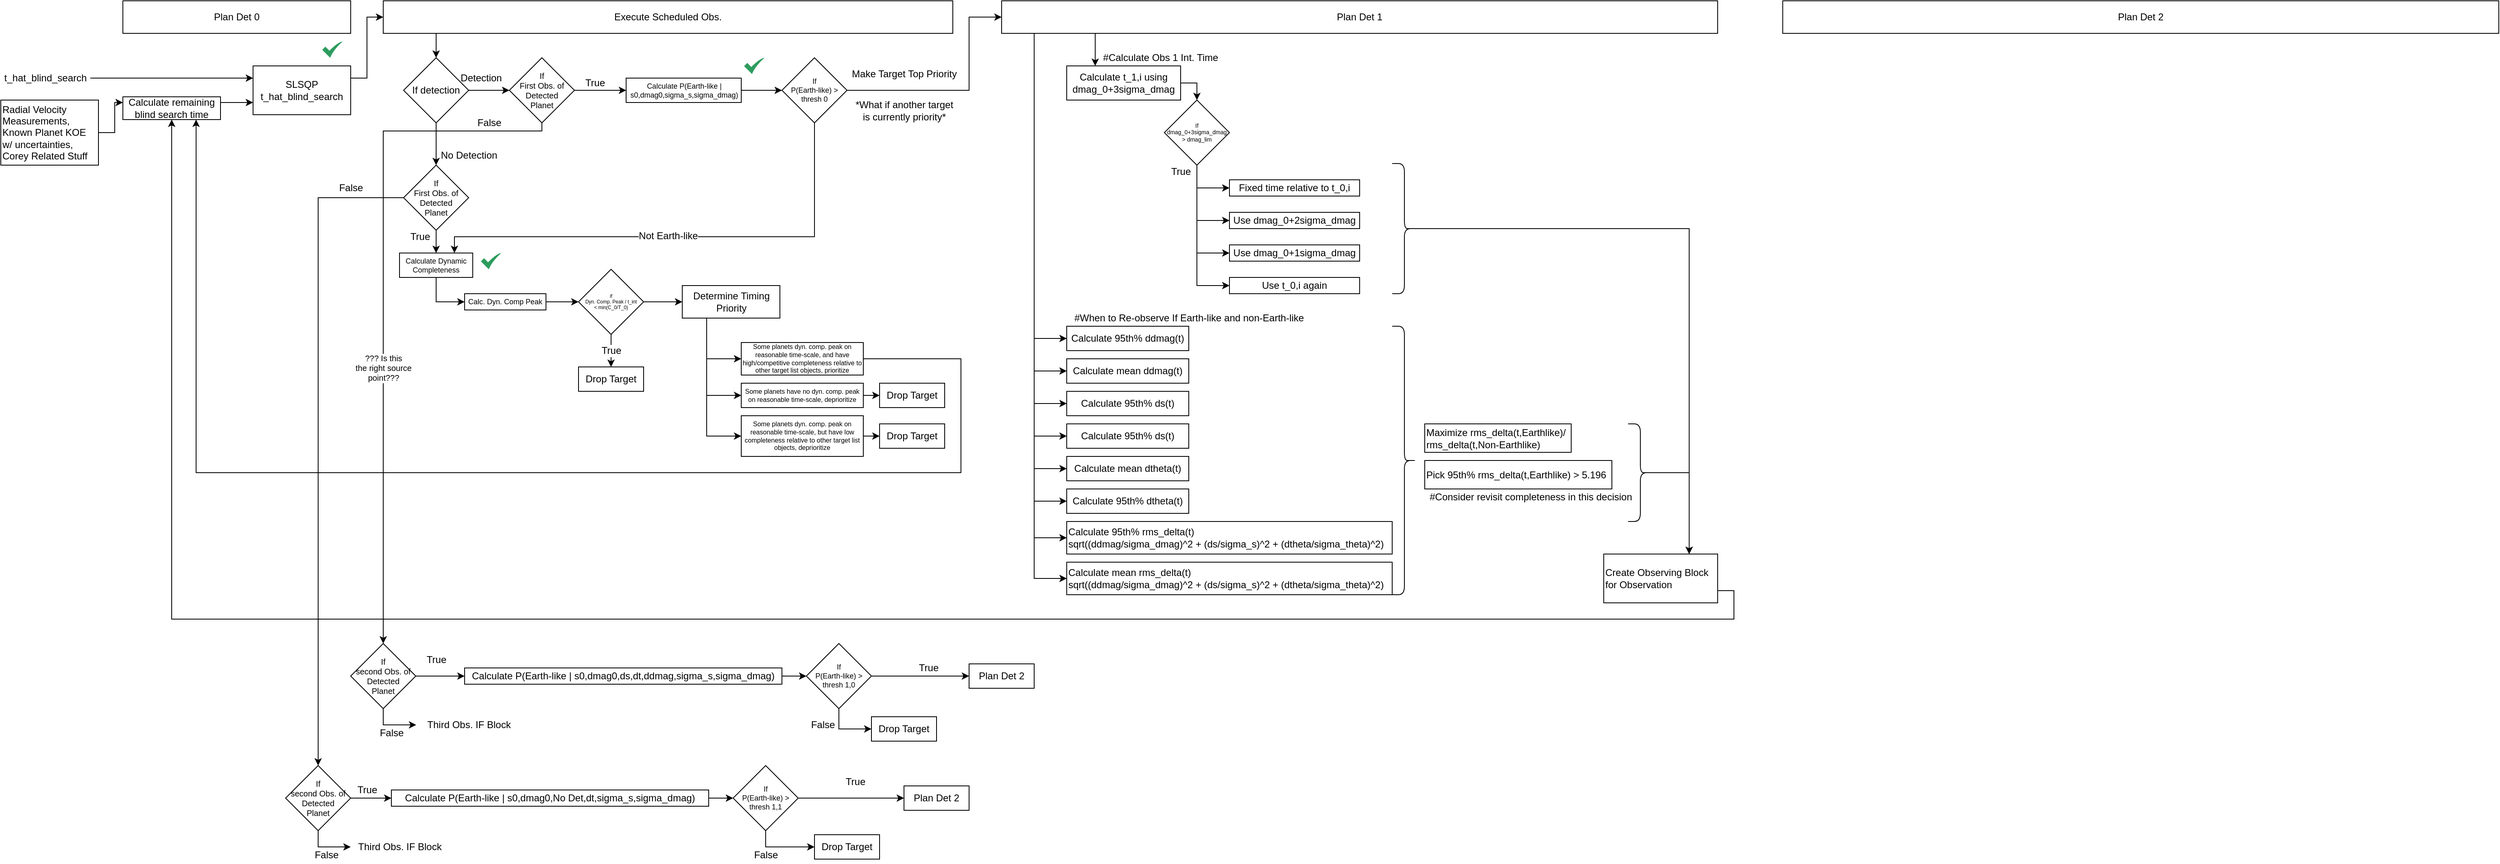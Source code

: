 <mxfile version="13.10.3"><diagram id="6XCBqevpHeUTjM7AMLww" name="Page-1"><mxGraphModel dx="2715" dy="895" grid="1" gridSize="10" guides="1" tooltips="1" connect="1" arrows="1" fold="1" page="1" pageScale="1" pageWidth="850" pageHeight="1100" math="0" shadow="0"><root><mxCell id="0"/><mxCell id="1" parent="0"/><mxCell id="zC163M8_g-xkTyfta2mf-1" value="Plan Det 0" style="rounded=0;whiteSpace=wrap;html=1;" vertex="1" parent="1"><mxGeometry x="160" y="160" width="280" height="40" as="geometry"/></mxCell><mxCell id="zC163M8_g-xkTyfta2mf-54" style="edgeStyle=orthogonalEdgeStyle;rounded=0;orthogonalLoop=1;jettySize=auto;html=1;exitX=1;exitY=0.25;exitDx=0;exitDy=0;entryX=0;entryY=0.5;entryDx=0;entryDy=0;fontSize=12;" edge="1" parent="1" source="zC163M8_g-xkTyfta2mf-2" target="zC163M8_g-xkTyfta2mf-3"><mxGeometry relative="1" as="geometry"/></mxCell><mxCell id="zC163M8_g-xkTyfta2mf-2" value="SLSQP t_hat_blind_search" style="rounded=0;whiteSpace=wrap;html=1;" vertex="1" parent="1"><mxGeometry x="320" y="240" width="120" height="60" as="geometry"/></mxCell><mxCell id="zC163M8_g-xkTyfta2mf-29" style="edgeStyle=orthogonalEdgeStyle;rounded=0;orthogonalLoop=1;jettySize=auto;html=1;exitX=0.25;exitY=1;exitDx=0;exitDy=0;entryX=0.5;entryY=0;entryDx=0;entryDy=0;fontSize=12;" edge="1" parent="1" source="zC163M8_g-xkTyfta2mf-3" target="zC163M8_g-xkTyfta2mf-5"><mxGeometry relative="1" as="geometry"><Array as="points"><mxPoint x="545" y="200"/></Array></mxGeometry></mxCell><mxCell id="zC163M8_g-xkTyfta2mf-3" value="Execute Scheduled Obs." style="rounded=0;whiteSpace=wrap;html=1;" vertex="1" parent="1"><mxGeometry x="480" y="160" width="700" height="40" as="geometry"/></mxCell><mxCell id="zC163M8_g-xkTyfta2mf-114" style="edgeStyle=orthogonalEdgeStyle;rounded=0;orthogonalLoop=1;jettySize=auto;html=1;exitX=0.5;exitY=1;exitDx=0;exitDy=0;entryX=0.5;entryY=0;entryDx=0;entryDy=0;fontSize=10;" edge="1" parent="1" source="zC163M8_g-xkTyfta2mf-133" target="zC163M8_g-xkTyfta2mf-113"><mxGeometry relative="1" as="geometry"><Array as="points"><mxPoint x="675" y="320"/><mxPoint x="480" y="320"/></Array></mxGeometry></mxCell><mxCell id="zC163M8_g-xkTyfta2mf-115" value="&lt;div&gt;??? Is this&lt;/div&gt;&lt;div&gt;the right source&lt;/div&gt;&lt;div&gt;point???&lt;/div&gt;" style="edgeLabel;html=1;align=center;verticalAlign=middle;resizable=0;points=[];fontSize=10;" vertex="1" connectable="0" parent="zC163M8_g-xkTyfta2mf-114"><mxGeometry x="-0.267" y="1" relative="1" as="geometry"><mxPoint x="-1" y="190" as="offset"/></mxGeometry></mxCell><mxCell id="zC163M8_g-xkTyfta2mf-135" style="edgeStyle=orthogonalEdgeStyle;rounded=0;orthogonalLoop=1;jettySize=auto;html=1;exitX=1;exitY=0.5;exitDx=0;exitDy=0;entryX=0;entryY=0.5;entryDx=0;entryDy=0;fontSize=12;" edge="1" parent="1" source="zC163M8_g-xkTyfta2mf-5" target="zC163M8_g-xkTyfta2mf-133"><mxGeometry relative="1" as="geometry"/></mxCell><mxCell id="zC163M8_g-xkTyfta2mf-147" style="edgeStyle=orthogonalEdgeStyle;rounded=0;orthogonalLoop=1;jettySize=auto;html=1;exitX=0.5;exitY=1;exitDx=0;exitDy=0;entryX=0.5;entryY=0;entryDx=0;entryDy=0;fontSize=12;" edge="1" parent="1" source="zC163M8_g-xkTyfta2mf-5" target="zC163M8_g-xkTyfta2mf-145"><mxGeometry relative="1" as="geometry"/></mxCell><mxCell id="zC163M8_g-xkTyfta2mf-5" value="If detection" style="rhombus;whiteSpace=wrap;html=1;" vertex="1" parent="1"><mxGeometry x="505" y="230" width="80" height="80" as="geometry"/></mxCell><mxCell id="zC163M8_g-xkTyfta2mf-22" style="edgeStyle=orthogonalEdgeStyle;rounded=0;orthogonalLoop=1;jettySize=auto;html=1;exitX=0.5;exitY=1;exitDx=0;exitDy=0;entryX=0.75;entryY=0;entryDx=0;entryDy=0;fontSize=12;" edge="1" parent="1" source="zC163M8_g-xkTyfta2mf-6" target="zC163M8_g-xkTyfta2mf-14"><mxGeometry relative="1" as="geometry"><Array as="points"><mxPoint x="1010" y="450"/><mxPoint x="568" y="450"/></Array></mxGeometry></mxCell><mxCell id="zC163M8_g-xkTyfta2mf-23" value="Not Earth-like" style="edgeLabel;html=1;align=center;verticalAlign=middle;resizable=0;points=[];fontSize=12;" vertex="1" connectable="0" parent="zC163M8_g-xkTyfta2mf-22"><mxGeometry x="0.063" y="-1" relative="1" as="geometry"><mxPoint as="offset"/></mxGeometry></mxCell><mxCell id="zC163M8_g-xkTyfta2mf-46" style="edgeStyle=orthogonalEdgeStyle;rounded=0;orthogonalLoop=1;jettySize=auto;html=1;exitX=1;exitY=0.5;exitDx=0;exitDy=0;fontSize=8;entryX=0;entryY=0.5;entryDx=0;entryDy=0;" edge="1" parent="1" source="zC163M8_g-xkTyfta2mf-6" target="zC163M8_g-xkTyfta2mf-13"><mxGeometry relative="1" as="geometry"><mxPoint x="1150" y="270.143" as="targetPoint"/><Array as="points"><mxPoint x="1200" y="270"/><mxPoint x="1200" y="180"/></Array></mxGeometry></mxCell><mxCell id="zC163M8_g-xkTyfta2mf-6" value="&lt;div style=&quot;font-size: 9px;&quot;&gt;If&lt;/div&gt;&lt;div style=&quot;font-size: 9px;&quot;&gt;P(Earth-like) &amp;gt; thresh 0&lt;/div&gt;" style="rhombus;whiteSpace=wrap;html=1;fontSize=9;" vertex="1" parent="1"><mxGeometry x="970" y="230" width="80" height="80" as="geometry"/></mxCell><mxCell id="zC163M8_g-xkTyfta2mf-9" style="edgeStyle=orthogonalEdgeStyle;rounded=0;orthogonalLoop=1;jettySize=auto;html=1;exitX=1;exitY=0.5;exitDx=0;exitDy=0;fontSize=9;" edge="1" parent="1" source="zC163M8_g-xkTyfta2mf-7" target="zC163M8_g-xkTyfta2mf-6"><mxGeometry relative="1" as="geometry"/></mxCell><mxCell id="zC163M8_g-xkTyfta2mf-7" value="&lt;div&gt;Calculate P(Earth-like |&lt;/div&gt;&lt;div&gt;s0,dmag0,sigma_s,sigma_dmag)&lt;/div&gt;" style="rounded=0;whiteSpace=wrap;html=1;fontSize=9;" vertex="1" parent="1"><mxGeometry x="778.5" y="255" width="141.5" height="30" as="geometry"/></mxCell><mxCell id="zC163M8_g-xkTyfta2mf-78" style="edgeStyle=orthogonalEdgeStyle;rounded=0;orthogonalLoop=1;jettySize=auto;html=1;exitX=0.25;exitY=1;exitDx=0;exitDy=0;entryX=0.25;entryY=0;entryDx=0;entryDy=0;fontSize=12;" edge="1" parent="1" source="zC163M8_g-xkTyfta2mf-13" target="zC163M8_g-xkTyfta2mf-58"><mxGeometry relative="1" as="geometry"><Array as="points"><mxPoint x="1355" y="200"/></Array></mxGeometry></mxCell><mxCell id="zC163M8_g-xkTyfta2mf-92" style="edgeStyle=orthogonalEdgeStyle;rounded=0;orthogonalLoop=1;jettySize=auto;html=1;exitX=0.25;exitY=1;exitDx=0;exitDy=0;entryX=0;entryY=0.5;entryDx=0;entryDy=0;fontSize=12;" edge="1" parent="1" source="zC163M8_g-xkTyfta2mf-13" target="zC163M8_g-xkTyfta2mf-72"><mxGeometry relative="1" as="geometry"><Array as="points"><mxPoint x="1280" y="200"/><mxPoint x="1280" y="575"/></Array></mxGeometry></mxCell><mxCell id="zC163M8_g-xkTyfta2mf-93" style="edgeStyle=orthogonalEdgeStyle;rounded=0;orthogonalLoop=1;jettySize=auto;html=1;exitX=0.25;exitY=1;exitDx=0;exitDy=0;entryX=0;entryY=0.5;entryDx=0;entryDy=0;fontSize=12;" edge="1" parent="1" source="zC163M8_g-xkTyfta2mf-13" target="zC163M8_g-xkTyfta2mf-88"><mxGeometry relative="1" as="geometry"><Array as="points"><mxPoint x="1280" y="200"/><mxPoint x="1280" y="615"/></Array></mxGeometry></mxCell><mxCell id="zC163M8_g-xkTyfta2mf-94" style="edgeStyle=orthogonalEdgeStyle;rounded=0;orthogonalLoop=1;jettySize=auto;html=1;exitX=0.25;exitY=1;exitDx=0;exitDy=0;entryX=0;entryY=0.5;entryDx=0;entryDy=0;fontSize=12;" edge="1" parent="1" source="zC163M8_g-xkTyfta2mf-13" target="zC163M8_g-xkTyfta2mf-81"><mxGeometry relative="1" as="geometry"><Array as="points"><mxPoint x="1280" y="200"/><mxPoint x="1280" y="655"/></Array></mxGeometry></mxCell><mxCell id="zC163M8_g-xkTyfta2mf-95" style="edgeStyle=orthogonalEdgeStyle;rounded=0;orthogonalLoop=1;jettySize=auto;html=1;exitX=0.25;exitY=1;exitDx=0;exitDy=0;entryX=0;entryY=0.5;entryDx=0;entryDy=0;fontSize=12;" edge="1" parent="1" source="zC163M8_g-xkTyfta2mf-13" target="zC163M8_g-xkTyfta2mf-89"><mxGeometry relative="1" as="geometry"><Array as="points"><mxPoint x="1280" y="200"/><mxPoint x="1280" y="695"/></Array></mxGeometry></mxCell><mxCell id="zC163M8_g-xkTyfta2mf-96" style="edgeStyle=orthogonalEdgeStyle;rounded=0;orthogonalLoop=1;jettySize=auto;html=1;exitX=0.25;exitY=1;exitDx=0;exitDy=0;entryX=0;entryY=0.5;entryDx=0;entryDy=0;fontSize=12;" edge="1" parent="1" source="zC163M8_g-xkTyfta2mf-13" target="zC163M8_g-xkTyfta2mf-82"><mxGeometry relative="1" as="geometry"><Array as="points"><mxPoint x="1280" y="200"/><mxPoint x="1280" y="735"/></Array></mxGeometry></mxCell><mxCell id="zC163M8_g-xkTyfta2mf-97" style="edgeStyle=orthogonalEdgeStyle;rounded=0;orthogonalLoop=1;jettySize=auto;html=1;exitX=0.25;exitY=1;exitDx=0;exitDy=0;entryX=0;entryY=0.5;entryDx=0;entryDy=0;fontSize=12;" edge="1" parent="1" source="zC163M8_g-xkTyfta2mf-13" target="zC163M8_g-xkTyfta2mf-90"><mxGeometry relative="1" as="geometry"><Array as="points"><mxPoint x="1280" y="200"/><mxPoint x="1280" y="775"/></Array></mxGeometry></mxCell><mxCell id="zC163M8_g-xkTyfta2mf-98" style="edgeStyle=orthogonalEdgeStyle;rounded=0;orthogonalLoop=1;jettySize=auto;html=1;exitX=0.25;exitY=1;exitDx=0;exitDy=0;entryX=0;entryY=0.5;entryDx=0;entryDy=0;fontSize=12;" edge="1" parent="1" source="zC163M8_g-xkTyfta2mf-13" target="zC163M8_g-xkTyfta2mf-83"><mxGeometry relative="1" as="geometry"><Array as="points"><mxPoint x="1280" y="200"/><mxPoint x="1280" y="820"/></Array></mxGeometry></mxCell><mxCell id="zC163M8_g-xkTyfta2mf-99" style="edgeStyle=orthogonalEdgeStyle;rounded=0;orthogonalLoop=1;jettySize=auto;html=1;exitX=0.25;exitY=1;exitDx=0;exitDy=0;entryX=0;entryY=0.5;entryDx=0;entryDy=0;fontSize=12;" edge="1" parent="1" source="zC163M8_g-xkTyfta2mf-13" target="zC163M8_g-xkTyfta2mf-91"><mxGeometry relative="1" as="geometry"><Array as="points"><mxPoint x="1280" y="200"/><mxPoint x="1280" y="870"/></Array></mxGeometry></mxCell><mxCell id="zC163M8_g-xkTyfta2mf-13" value="Plan Det 1" style="rounded=0;whiteSpace=wrap;html=1;" vertex="1" parent="1"><mxGeometry x="1240" y="160" width="880" height="40" as="geometry"/></mxCell><mxCell id="zC163M8_g-xkTyfta2mf-18" style="edgeStyle=orthogonalEdgeStyle;rounded=0;orthogonalLoop=1;jettySize=auto;html=1;exitX=0.5;exitY=1;exitDx=0;exitDy=0;entryX=0;entryY=0.5;entryDx=0;entryDy=0;fontSize=9;" edge="1" parent="1" source="zC163M8_g-xkTyfta2mf-14" target="zC163M8_g-xkTyfta2mf-16"><mxGeometry relative="1" as="geometry"/></mxCell><mxCell id="zC163M8_g-xkTyfta2mf-14" value="Calculate Dynamic Completeness" style="rounded=0;whiteSpace=wrap;html=1;fontSize=9;" vertex="1" parent="1"><mxGeometry x="500" y="470" width="90" height="30" as="geometry"/></mxCell><mxCell id="zC163M8_g-xkTyfta2mf-21" value="True" style="edgeStyle=orthogonalEdgeStyle;rounded=0;orthogonalLoop=1;jettySize=auto;html=1;exitX=0.5;exitY=1;exitDx=0;exitDy=0;entryX=0.5;entryY=0;entryDx=0;entryDy=0;fontSize=12;" edge="1" parent="1" source="zC163M8_g-xkTyfta2mf-15" target="zC163M8_g-xkTyfta2mf-20"><mxGeometry relative="1" as="geometry"><Array as="points"><mxPoint x="760" y="590"/><mxPoint x="760" y="590"/></Array></mxGeometry></mxCell><mxCell id="zC163M8_g-xkTyfta2mf-40" style="edgeStyle=orthogonalEdgeStyle;rounded=0;orthogonalLoop=1;jettySize=auto;html=1;exitX=1;exitY=0.5;exitDx=0;exitDy=0;entryX=0;entryY=0.5;entryDx=0;entryDy=0;fontSize=8;" edge="1" parent="1" source="zC163M8_g-xkTyfta2mf-15" target="zC163M8_g-xkTyfta2mf-31"><mxGeometry relative="1" as="geometry"/></mxCell><mxCell id="zC163M8_g-xkTyfta2mf-15" value="&lt;div style=&quot;font-size: 6px;&quot;&gt;if&lt;/div&gt;&lt;div style=&quot;font-size: 6px;&quot;&gt;Dyn. Comp. Peak / t_int&lt;/div&gt;&lt;div style=&quot;font-size: 6px;&quot;&gt;&amp;lt; min(C_0/T_0)&lt;/div&gt;" style="rhombus;whiteSpace=wrap;html=1;fontSize=6;" vertex="1" parent="1"><mxGeometry x="720" y="490" width="80" height="80" as="geometry"/></mxCell><mxCell id="zC163M8_g-xkTyfta2mf-19" style="edgeStyle=orthogonalEdgeStyle;rounded=0;orthogonalLoop=1;jettySize=auto;html=1;exitX=1;exitY=0.5;exitDx=0;exitDy=0;entryX=0;entryY=0.5;entryDx=0;entryDy=0;fontSize=6;" edge="1" parent="1" source="zC163M8_g-xkTyfta2mf-16" target="zC163M8_g-xkTyfta2mf-15"><mxGeometry relative="1" as="geometry"/></mxCell><mxCell id="zC163M8_g-xkTyfta2mf-16" value="Calc. Dyn. Comp Peak" style="rounded=0;whiteSpace=wrap;html=1;fontSize=9;" vertex="1" parent="1"><mxGeometry x="580" y="520" width="100" height="20" as="geometry"/></mxCell><mxCell id="zC163M8_g-xkTyfta2mf-20" value="Drop Target" style="rounded=0;whiteSpace=wrap;html=1;fontSize=12;" vertex="1" parent="1"><mxGeometry x="720" y="610" width="80" height="30" as="geometry"/></mxCell><mxCell id="zC163M8_g-xkTyfta2mf-24" value="" style="html=1;aspect=fixed;strokeColor=none;shadow=0;align=center;verticalAlign=top;fillColor=#2D9C5E;shape=mxgraph.gcp2.check;fontSize=12;" vertex="1" parent="1"><mxGeometry x="923.5" y="230" width="25" height="20" as="geometry"/></mxCell><mxCell id="zC163M8_g-xkTyfta2mf-25" value="" style="html=1;aspect=fixed;strokeColor=none;shadow=0;align=center;verticalAlign=top;fillColor=#2D9C5E;shape=mxgraph.gcp2.check;fontSize=12;" vertex="1" parent="1"><mxGeometry x="600" y="470" width="25" height="20" as="geometry"/></mxCell><mxCell id="zC163M8_g-xkTyfta2mf-37" style="edgeStyle=orthogonalEdgeStyle;rounded=0;orthogonalLoop=1;jettySize=auto;html=1;exitX=0.25;exitY=1;exitDx=0;exitDy=0;entryX=0;entryY=0.5;entryDx=0;entryDy=0;fontSize=8;" edge="1" parent="1" source="zC163M8_g-xkTyfta2mf-31" target="zC163M8_g-xkTyfta2mf-32"><mxGeometry relative="1" as="geometry"/></mxCell><mxCell id="zC163M8_g-xkTyfta2mf-38" style="edgeStyle=orthogonalEdgeStyle;rounded=0;orthogonalLoop=1;jettySize=auto;html=1;exitX=0.25;exitY=1;exitDx=0;exitDy=0;entryX=0;entryY=0.5;entryDx=0;entryDy=0;fontSize=8;" edge="1" parent="1" source="zC163M8_g-xkTyfta2mf-31" target="zC163M8_g-xkTyfta2mf-33"><mxGeometry relative="1" as="geometry"/></mxCell><mxCell id="zC163M8_g-xkTyfta2mf-39" style="edgeStyle=orthogonalEdgeStyle;rounded=0;orthogonalLoop=1;jettySize=auto;html=1;exitX=0.25;exitY=1;exitDx=0;exitDy=0;entryX=0;entryY=0.5;entryDx=0;entryDy=0;fontSize=8;" edge="1" parent="1" source="zC163M8_g-xkTyfta2mf-31" target="zC163M8_g-xkTyfta2mf-34"><mxGeometry relative="1" as="geometry"/></mxCell><mxCell id="zC163M8_g-xkTyfta2mf-31" value="Determine Timing Priority" style="rounded=0;whiteSpace=wrap;html=1;fontSize=12;" vertex="1" parent="1"><mxGeometry x="847.5" y="510" width="120" height="40" as="geometry"/></mxCell><mxCell id="zC163M8_g-xkTyfta2mf-45" style="edgeStyle=orthogonalEdgeStyle;rounded=0;orthogonalLoop=1;jettySize=auto;html=1;exitX=1;exitY=0.5;exitDx=0;exitDy=0;entryX=0;entryY=0.5;entryDx=0;entryDy=0;fontSize=8;" edge="1" parent="1" source="zC163M8_g-xkTyfta2mf-32" target="zC163M8_g-xkTyfta2mf-42"><mxGeometry relative="1" as="geometry"/></mxCell><mxCell id="zC163M8_g-xkTyfta2mf-32" value="Some planets have no dyn. comp. peak on reasonable time-scale, deprioritize" style="rounded=0;whiteSpace=wrap;html=1;fontSize=8;" vertex="1" parent="1"><mxGeometry x="920" y="630" width="150" height="30" as="geometry"/></mxCell><mxCell id="zC163M8_g-xkTyfta2mf-44" style="edgeStyle=orthogonalEdgeStyle;rounded=0;orthogonalLoop=1;jettySize=auto;html=1;exitX=1;exitY=0.5;exitDx=0;exitDy=0;entryX=0;entryY=0.5;entryDx=0;entryDy=0;fontSize=8;" edge="1" parent="1" source="zC163M8_g-xkTyfta2mf-33" target="zC163M8_g-xkTyfta2mf-43"><mxGeometry relative="1" as="geometry"/></mxCell><mxCell id="zC163M8_g-xkTyfta2mf-33" value="Some planets dyn. comp. peak on reasonable time-scale, but have low completeness relative to other target list objects, deprioritize" style="rounded=0;whiteSpace=wrap;html=1;fontSize=8;" vertex="1" parent="1"><mxGeometry x="920" y="670" width="150" height="50" as="geometry"/></mxCell><mxCell id="zC163M8_g-xkTyfta2mf-53" style="edgeStyle=orthogonalEdgeStyle;rounded=0;orthogonalLoop=1;jettySize=auto;html=1;exitX=1;exitY=0.5;exitDx=0;exitDy=0;fontSize=12;entryX=0.75;entryY=1;entryDx=0;entryDy=0;" edge="1" parent="1" source="zC163M8_g-xkTyfta2mf-34" target="zC163M8_g-xkTyfta2mf-51"><mxGeometry relative="1" as="geometry"><mxPoint x="1200" y="510.034" as="targetPoint"/><Array as="points"><mxPoint x="1190" y="600"/><mxPoint x="1190" y="740"/><mxPoint x="250" y="740"/></Array></mxGeometry></mxCell><mxCell id="zC163M8_g-xkTyfta2mf-34" value="Some planets dyn. comp. peak on reasonable time-scale, and have high/competitive completeness relative to other target list objects, prioritize" style="rounded=0;whiteSpace=wrap;html=1;fontSize=8;" vertex="1" parent="1"><mxGeometry x="920" y="580" width="150" height="40" as="geometry"/></mxCell><mxCell id="zC163M8_g-xkTyfta2mf-42" value="Drop Target" style="rounded=0;whiteSpace=wrap;html=1;fontSize=12;" vertex="1" parent="1"><mxGeometry x="1090" y="630" width="80" height="30" as="geometry"/></mxCell><mxCell id="zC163M8_g-xkTyfta2mf-43" value="Drop Target" style="rounded=0;whiteSpace=wrap;html=1;fontSize=12;" vertex="1" parent="1"><mxGeometry x="1090" y="680" width="80" height="30" as="geometry"/></mxCell><mxCell id="zC163M8_g-xkTyfta2mf-49" style="edgeStyle=orthogonalEdgeStyle;rounded=0;orthogonalLoop=1;jettySize=auto;html=1;exitX=1;exitY=0.5;exitDx=0;exitDy=0;entryX=0;entryY=0.25;entryDx=0;entryDy=0;fontSize=8;" edge="1" parent="1" source="zC163M8_g-xkTyfta2mf-48" target="zC163M8_g-xkTyfta2mf-2"><mxGeometry relative="1" as="geometry"/></mxCell><mxCell id="zC163M8_g-xkTyfta2mf-48" value="t_hat_blind_search" style="text;html=1;strokeColor=none;fillColor=none;align=center;verticalAlign=middle;whiteSpace=wrap;rounded=0;fontSize=12;" vertex="1" parent="1"><mxGeometry x="10" y="245" width="110" height="20" as="geometry"/></mxCell><mxCell id="zC163M8_g-xkTyfta2mf-52" style="edgeStyle=orthogonalEdgeStyle;rounded=0;orthogonalLoop=1;jettySize=auto;html=1;exitX=1;exitY=0.25;exitDx=0;exitDy=0;entryX=0;entryY=0.75;entryDx=0;entryDy=0;fontSize=12;" edge="1" parent="1" source="zC163M8_g-xkTyfta2mf-51" target="zC163M8_g-xkTyfta2mf-2"><mxGeometry relative="1" as="geometry"/></mxCell><mxCell id="zC163M8_g-xkTyfta2mf-51" value="Calculate remaining blind search time" style="rounded=0;whiteSpace=wrap;html=1;fontSize=12;" vertex="1" parent="1"><mxGeometry x="160" y="278" width="120" height="28" as="geometry"/></mxCell><mxCell id="zC163M8_g-xkTyfta2mf-56" value="" style="shape=image;html=1;verticalAlign=top;verticalLabelPosition=bottom;labelBackgroundColor=#ffffff;imageAspect=0;aspect=fixed;image=https://cdn4.iconfinder.com/data/icons/icocentre-free-icons/114/f-cross_256-128.png;fontSize=12;" vertex="1" parent="1"><mxGeometry x="948.5" y="490" width="19" height="19" as="geometry"/></mxCell><mxCell id="zC163M8_g-xkTyfta2mf-61" style="edgeStyle=orthogonalEdgeStyle;rounded=0;orthogonalLoop=1;jettySize=auto;html=1;exitX=1;exitY=0.5;exitDx=0;exitDy=0;entryX=0.5;entryY=0;entryDx=0;entryDy=0;fontSize=7;" edge="1" parent="1" source="zC163M8_g-xkTyfta2mf-58" target="zC163M8_g-xkTyfta2mf-60"><mxGeometry relative="1" as="geometry"/></mxCell><mxCell id="zC163M8_g-xkTyfta2mf-58" value="Calculate t_1,i using dmag_0+3sigma_dmag" style="rounded=0;whiteSpace=wrap;html=1;fontSize=12;" vertex="1" parent="1"><mxGeometry x="1320" y="240" width="140" height="42" as="geometry"/></mxCell><mxCell id="zC163M8_g-xkTyfta2mf-59" value="#Calculate Obs 1 Int. Time" style="text;html=1;align=center;verticalAlign=middle;resizable=0;points=[];autosize=1;fontSize=12;" vertex="1" parent="1"><mxGeometry x="1355" y="220" width="160" height="20" as="geometry"/></mxCell><mxCell id="zC163M8_g-xkTyfta2mf-66" style="edgeStyle=orthogonalEdgeStyle;rounded=0;orthogonalLoop=1;jettySize=auto;html=1;exitX=0.5;exitY=1;exitDx=0;exitDy=0;entryX=0;entryY=0.5;entryDx=0;entryDy=0;fontSize=12;" edge="1" parent="1" source="zC163M8_g-xkTyfta2mf-60" target="zC163M8_g-xkTyfta2mf-62"><mxGeometry relative="1" as="geometry"/></mxCell><mxCell id="zC163M8_g-xkTyfta2mf-67" style="edgeStyle=orthogonalEdgeStyle;rounded=0;orthogonalLoop=1;jettySize=auto;html=1;exitX=0.5;exitY=1;exitDx=0;exitDy=0;entryX=0;entryY=0.5;entryDx=0;entryDy=0;fontSize=12;" edge="1" parent="1" source="zC163M8_g-xkTyfta2mf-60" target="zC163M8_g-xkTyfta2mf-63"><mxGeometry relative="1" as="geometry"/></mxCell><mxCell id="zC163M8_g-xkTyfta2mf-68" style="edgeStyle=orthogonalEdgeStyle;rounded=0;orthogonalLoop=1;jettySize=auto;html=1;exitX=0.5;exitY=1;exitDx=0;exitDy=0;entryX=0;entryY=0.5;entryDx=0;entryDy=0;fontSize=12;" edge="1" parent="1" source="zC163M8_g-xkTyfta2mf-60" target="zC163M8_g-xkTyfta2mf-64"><mxGeometry relative="1" as="geometry"/></mxCell><mxCell id="zC163M8_g-xkTyfta2mf-69" style="edgeStyle=orthogonalEdgeStyle;rounded=0;orthogonalLoop=1;jettySize=auto;html=1;exitX=0.5;exitY=1;exitDx=0;exitDy=0;entryX=0;entryY=0.5;entryDx=0;entryDy=0;fontSize=12;" edge="1" parent="1" source="zC163M8_g-xkTyfta2mf-60" target="zC163M8_g-xkTyfta2mf-65"><mxGeometry relative="1" as="geometry"/></mxCell><mxCell id="zC163M8_g-xkTyfta2mf-60" value="&lt;div&gt;If &lt;br&gt;&lt;/div&gt;&lt;div&gt;dmag_0+3sigma_dmag &lt;br&gt;&lt;/div&gt;&lt;div&gt;&amp;gt; dmag_lim&lt;/div&gt;" style="rhombus;whiteSpace=wrap;html=1;fontSize=7;" vertex="1" parent="1"><mxGeometry x="1440" y="282" width="80" height="80" as="geometry"/></mxCell><mxCell id="zC163M8_g-xkTyfta2mf-62" value="Fixed time relative to t_0,i" style="rounded=0;whiteSpace=wrap;html=1;fontSize=12;" vertex="1" parent="1"><mxGeometry x="1520" y="380" width="160" height="20" as="geometry"/></mxCell><mxCell id="zC163M8_g-xkTyfta2mf-63" value="Use dmag_0+2sigma_dmag" style="rounded=0;whiteSpace=wrap;html=1;fontSize=12;" vertex="1" parent="1"><mxGeometry x="1520" y="420" width="160" height="20" as="geometry"/></mxCell><mxCell id="zC163M8_g-xkTyfta2mf-64" value="Use dmag_0+1sigma_dmag" style="rounded=0;whiteSpace=wrap;html=1;fontSize=12;" vertex="1" parent="1"><mxGeometry x="1520" y="460" width="160" height="20" as="geometry"/></mxCell><mxCell id="zC163M8_g-xkTyfta2mf-65" value="Use t_0,i again" style="rounded=0;whiteSpace=wrap;html=1;fontSize=12;" vertex="1" parent="1"><mxGeometry x="1520" y="500" width="160" height="20" as="geometry"/></mxCell><mxCell id="zC163M8_g-xkTyfta2mf-70" value="" style="shape=image;html=1;verticalAlign=top;verticalLabelPosition=bottom;labelBackgroundColor=#ffffff;imageAspect=0;aspect=fixed;image=https://cdn4.iconfinder.com/data/icons/icocentre-free-icons/114/f-cross_256-128.png;fontSize=12;" vertex="1" parent="1"><mxGeometry x="1520" y="350" width="19" height="19" as="geometry"/></mxCell><mxCell id="zC163M8_g-xkTyfta2mf-71" value="True" style="text;html=1;align=center;verticalAlign=middle;resizable=0;points=[];autosize=1;fontSize=12;" vertex="1" parent="1"><mxGeometry x="1440" y="360" width="40" height="20" as="geometry"/></mxCell><mxCell id="zC163M8_g-xkTyfta2mf-72" value="&lt;div&gt;Calculate 95th% ddmag(t)&lt;br&gt;&lt;/div&gt;" style="rounded=0;whiteSpace=wrap;html=1;fontSize=12;" vertex="1" parent="1"><mxGeometry x="1320" y="560" width="150" height="30" as="geometry"/></mxCell><mxCell id="zC163M8_g-xkTyfta2mf-74" value="Make Target Top Priority" style="text;html=1;align=center;verticalAlign=middle;resizable=0;points=[];autosize=1;fontSize=12;" vertex="1" parent="1"><mxGeometry x="1050" y="240" width="140" height="20" as="geometry"/></mxCell><mxCell id="zC163M8_g-xkTyfta2mf-75" value="&lt;div&gt;*What if another target&lt;/div&gt;&lt;div&gt;is currently priority*&lt;/div&gt;" style="text;html=1;align=center;verticalAlign=middle;resizable=0;points=[];autosize=1;fontSize=12;" vertex="1" parent="1"><mxGeometry x="1050" y="280" width="140" height="30" as="geometry"/></mxCell><mxCell id="zC163M8_g-xkTyfta2mf-76" value="" style="shape=image;html=1;verticalAlign=top;verticalLabelPosition=bottom;labelBackgroundColor=#ffffff;imageAspect=0;aspect=fixed;image=https://cdn4.iconfinder.com/data/icons/icocentre-free-icons/114/f-cross_256-128.png;fontSize=12;" vertex="1" parent="1"><mxGeometry x="1061" y="220" width="19" height="19" as="geometry"/></mxCell><mxCell id="zC163M8_g-xkTyfta2mf-79" value="#When to Re-observe If Earth-like and non-Earth-like" style="text;html=1;align=center;verticalAlign=middle;resizable=0;points=[];autosize=1;fontSize=12;" vertex="1" parent="1"><mxGeometry x="1320" y="540" width="300" height="20" as="geometry"/></mxCell><mxCell id="zC163M8_g-xkTyfta2mf-81" value="&lt;div&gt;Calculate 95th% ds(t)&lt;br&gt;&lt;/div&gt;" style="rounded=0;whiteSpace=wrap;html=1;fontSize=12;" vertex="1" parent="1"><mxGeometry x="1320" y="640" width="150" height="30" as="geometry"/></mxCell><mxCell id="zC163M8_g-xkTyfta2mf-82" value="&lt;div&gt;Calculate mean dtheta(t)&lt;br&gt;&lt;/div&gt;" style="rounded=0;whiteSpace=wrap;html=1;fontSize=12;" vertex="1" parent="1"><mxGeometry x="1320" y="720" width="150" height="30" as="geometry"/></mxCell><mxCell id="zC163M8_g-xkTyfta2mf-83" value="&lt;div&gt;Calculate 95th% rms_delta(t)&lt;br&gt;&lt;/div&gt;&lt;div&gt;sqrt((ddmag/sigma_dmag)^2 + (ds/sigma_s)^2 + (dtheta/sigma_theta)^2)&lt;br&gt;&lt;/div&gt;" style="rounded=0;whiteSpace=wrap;html=1;fontSize=12;align=left;" vertex="1" parent="1"><mxGeometry x="1320" y="800" width="400" height="40" as="geometry"/></mxCell><mxCell id="zC163M8_g-xkTyfta2mf-88" value="&lt;div&gt;Calculate mean ddmag(t)&lt;br&gt;&lt;/div&gt;" style="rounded=0;whiteSpace=wrap;html=1;fontSize=12;" vertex="1" parent="1"><mxGeometry x="1320" y="600" width="150" height="30" as="geometry"/></mxCell><mxCell id="zC163M8_g-xkTyfta2mf-89" value="&lt;div&gt;Calculate 95th% ds(t)&lt;br&gt;&lt;/div&gt;" style="rounded=0;whiteSpace=wrap;html=1;fontSize=12;" vertex="1" parent="1"><mxGeometry x="1320" y="680" width="150" height="30" as="geometry"/></mxCell><mxCell id="zC163M8_g-xkTyfta2mf-90" value="&lt;div&gt;Calculate 95th% dtheta(t)&lt;br&gt;&lt;/div&gt;" style="rounded=0;whiteSpace=wrap;html=1;fontSize=12;" vertex="1" parent="1"><mxGeometry x="1320" y="760" width="150" height="30" as="geometry"/></mxCell><mxCell id="zC163M8_g-xkTyfta2mf-91" value="&lt;div&gt;Calculate mean rms_delta(t)&lt;br&gt;&lt;/div&gt;&lt;div&gt;sqrt((ddmag/sigma_dmag)^2 + (ds/sigma_s)^2 + (dtheta/sigma_theta)^2)&lt;br&gt;&lt;/div&gt;" style="rounded=0;whiteSpace=wrap;html=1;fontSize=12;align=left;" vertex="1" parent="1"><mxGeometry x="1320" y="850" width="400" height="40" as="geometry"/></mxCell><mxCell id="zC163M8_g-xkTyfta2mf-100" value="&lt;div&gt;Maximize rms_delta(t,Earthlike)/&lt;/div&gt;&lt;div&gt;rms_delta(t,Non-Earthlike)&lt;/div&gt;" style="rounded=0;whiteSpace=wrap;html=1;fontSize=12;align=left;" vertex="1" parent="1"><mxGeometry x="1760" y="680" width="180" height="35" as="geometry"/></mxCell><mxCell id="zC163M8_g-xkTyfta2mf-101" value="&lt;div&gt;Pick 95th% rms_delta(t,Earthlike) &amp;gt; 5.196&lt;br&gt;&lt;/div&gt;" style="rounded=0;whiteSpace=wrap;html=1;fontSize=12;align=left;" vertex="1" parent="1"><mxGeometry x="1760" y="725" width="230" height="35" as="geometry"/></mxCell><mxCell id="zC163M8_g-xkTyfta2mf-103" value="" style="shape=curlyBracket;whiteSpace=wrap;html=1;rounded=1;fontSize=12;align=left;size=0.5;rotation=-180;" vertex="1" parent="1"><mxGeometry x="1720" y="560" width="30" height="330" as="geometry"/></mxCell><mxCell id="zC163M8_g-xkTyfta2mf-104" value="#Consider revisit completeness in this decision" style="text;html=1;align=center;verticalAlign=middle;resizable=0;points=[];autosize=1;fontSize=12;" vertex="1" parent="1"><mxGeometry x="1760" y="760" width="260" height="20" as="geometry"/></mxCell><mxCell id="zC163M8_g-xkTyfta2mf-110" style="edgeStyle=orthogonalEdgeStyle;rounded=0;orthogonalLoop=1;jettySize=auto;html=1;exitX=1;exitY=0.75;exitDx=0;exitDy=0;entryX=0.5;entryY=1;entryDx=0;entryDy=0;fontSize=12;" edge="1" parent="1" source="zC163M8_g-xkTyfta2mf-105" target="zC163M8_g-xkTyfta2mf-51"><mxGeometry relative="1" as="geometry"><Array as="points"><mxPoint x="2140" y="885"/><mxPoint x="2140" y="920"/><mxPoint x="220" y="920"/></Array></mxGeometry></mxCell><mxCell id="zC163M8_g-xkTyfta2mf-105" value="Create Observing Block for Observation" style="rounded=0;whiteSpace=wrap;html=1;fontSize=12;align=left;" vertex="1" parent="1"><mxGeometry x="1980" y="840" width="140" height="60" as="geometry"/></mxCell><mxCell id="zC163M8_g-xkTyfta2mf-107" style="edgeStyle=orthogonalEdgeStyle;rounded=0;orthogonalLoop=1;jettySize=auto;html=1;exitX=0.1;exitY=0.5;exitDx=0;exitDy=0;exitPerimeter=0;entryX=0.75;entryY=0;entryDx=0;entryDy=0;fontSize=12;" edge="1" parent="1" source="zC163M8_g-xkTyfta2mf-106" target="zC163M8_g-xkTyfta2mf-105"><mxGeometry relative="1" as="geometry"><Array as="points"><mxPoint x="2085" y="740"/></Array></mxGeometry></mxCell><mxCell id="zC163M8_g-xkTyfta2mf-106" value="" style="shape=curlyBracket;whiteSpace=wrap;html=1;rounded=1;fontSize=12;align=left;size=0.5;rotation=-180;" vertex="1" parent="1"><mxGeometry x="2010" y="680" width="30" height="120" as="geometry"/></mxCell><mxCell id="zC163M8_g-xkTyfta2mf-109" style="edgeStyle=orthogonalEdgeStyle;rounded=0;orthogonalLoop=1;jettySize=auto;html=1;exitX=0.1;exitY=0.5;exitDx=0;exitDy=0;exitPerimeter=0;entryX=0.75;entryY=0;entryDx=0;entryDy=0;fontSize=12;" edge="1" parent="1" source="zC163M8_g-xkTyfta2mf-108" target="zC163M8_g-xkTyfta2mf-105"><mxGeometry relative="1" as="geometry"/></mxCell><mxCell id="zC163M8_g-xkTyfta2mf-108" value="" style="shape=curlyBracket;whiteSpace=wrap;html=1;rounded=1;fontSize=12;align=left;size=0.5;rotation=-180;" vertex="1" parent="1"><mxGeometry x="1720" y="360" width="30" height="160" as="geometry"/></mxCell><mxCell id="zC163M8_g-xkTyfta2mf-126" style="edgeStyle=orthogonalEdgeStyle;rounded=0;orthogonalLoop=1;jettySize=auto;html=1;exitX=1;exitY=0.5;exitDx=0;exitDy=0;entryX=0;entryY=0.5;entryDx=0;entryDy=0;fontSize=12;" edge="1" parent="1" source="zC163M8_g-xkTyfta2mf-112" target="zC163M8_g-xkTyfta2mf-117"><mxGeometry relative="1" as="geometry"/></mxCell><mxCell id="zC163M8_g-xkTyfta2mf-112" value="Calculate P(Earth-like | s0,dmag0,ds,dt,ddmag,sigma_s,sigma_dmag)" style="rounded=0;whiteSpace=wrap;html=1;fontSize=12;" vertex="1" parent="1"><mxGeometry x="580" y="980" width="390" height="20" as="geometry"/></mxCell><mxCell id="zC163M8_g-xkTyfta2mf-123" style="edgeStyle=orthogonalEdgeStyle;rounded=0;orthogonalLoop=1;jettySize=auto;html=1;exitX=1;exitY=0.5;exitDx=0;exitDy=0;entryX=0;entryY=0.5;entryDx=0;entryDy=0;fontSize=12;" edge="1" parent="1" source="zC163M8_g-xkTyfta2mf-113" target="zC163M8_g-xkTyfta2mf-112"><mxGeometry relative="1" as="geometry"/></mxCell><mxCell id="zC163M8_g-xkTyfta2mf-142" style="edgeStyle=orthogonalEdgeStyle;rounded=0;orthogonalLoop=1;jettySize=auto;html=1;exitX=0.5;exitY=1;exitDx=0;exitDy=0;fontSize=12;" edge="1" parent="1" source="zC163M8_g-xkTyfta2mf-113"><mxGeometry relative="1" as="geometry"><mxPoint x="520" y="1050" as="targetPoint"/></mxGeometry></mxCell><mxCell id="zC163M8_g-xkTyfta2mf-113" value="&lt;div style=&quot;font-size: 10px&quot;&gt;If&lt;/div&gt;&lt;div style=&quot;font-size: 10px&quot;&gt;second Obs. of Detected&lt;/div&gt;&lt;div style=&quot;font-size: 10px&quot;&gt;Planet&lt;br&gt;&lt;/div&gt;" style="rhombus;whiteSpace=wrap;html=1;fontSize=10;" vertex="1" parent="1"><mxGeometry x="440" y="950" width="80" height="80" as="geometry"/></mxCell><mxCell id="zC163M8_g-xkTyfta2mf-116" value="" style="shape=image;html=1;verticalAlign=top;verticalLabelPosition=bottom;labelBackgroundColor=#ffffff;imageAspect=0;aspect=fixed;image=https://cdn0.iconfinder.com/data/icons/ie_Bright/128/plus_add_minus.png;fontSize=10;align=left;" vertex="1" parent="1"><mxGeometry x="1760" y="650" width="20" height="20" as="geometry"/></mxCell><mxCell id="zC163M8_g-xkTyfta2mf-119" value="" style="edgeStyle=orthogonalEdgeStyle;rounded=0;orthogonalLoop=1;jettySize=auto;html=1;fontSize=10;" edge="1" parent="1" source="zC163M8_g-xkTyfta2mf-117" target="zC163M8_g-xkTyfta2mf-118"><mxGeometry relative="1" as="geometry"/></mxCell><mxCell id="zC163M8_g-xkTyfta2mf-120" value="True" style="edgeLabel;html=1;align=center;verticalAlign=middle;resizable=0;points=[];fontSize=12;" vertex="1" connectable="0" parent="zC163M8_g-xkTyfta2mf-119"><mxGeometry x="0.272" y="-2" relative="1" as="geometry"><mxPoint x="-6.67" y="-12" as="offset"/></mxGeometry></mxCell><mxCell id="zC163M8_g-xkTyfta2mf-159" style="edgeStyle=orthogonalEdgeStyle;rounded=0;orthogonalLoop=1;jettySize=auto;html=1;exitX=0.5;exitY=1;exitDx=0;exitDy=0;entryX=0;entryY=0.5;entryDx=0;entryDy=0;fontSize=12;" edge="1" parent="1" source="zC163M8_g-xkTyfta2mf-117" target="zC163M8_g-xkTyfta2mf-158"><mxGeometry relative="1" as="geometry"/></mxCell><mxCell id="zC163M8_g-xkTyfta2mf-117" value="&lt;div style=&quot;font-size: 9px&quot;&gt;If&lt;/div&gt;&lt;div style=&quot;font-size: 9px&quot;&gt;P(Earth-like) &amp;gt; thresh 1,0&lt;br&gt;&lt;/div&gt;" style="rhombus;whiteSpace=wrap;html=1;fontSize=9;" vertex="1" parent="1"><mxGeometry x="1000" y="950" width="80" height="80" as="geometry"/></mxCell><mxCell id="zC163M8_g-xkTyfta2mf-118" value="Plan Det 2" style="whiteSpace=wrap;html=1;fontSize=12;" vertex="1" parent="1"><mxGeometry x="1200" y="975" width="80" height="30" as="geometry"/></mxCell><mxCell id="zC163M8_g-xkTyfta2mf-122" style="edgeStyle=orthogonalEdgeStyle;rounded=0;orthogonalLoop=1;jettySize=auto;html=1;exitX=1;exitY=0.5;exitDx=0;exitDy=0;entryX=0;entryY=0.25;entryDx=0;entryDy=0;fontSize=12;" edge="1" parent="1" source="zC163M8_g-xkTyfta2mf-121" target="zC163M8_g-xkTyfta2mf-51"><mxGeometry relative="1" as="geometry"/></mxCell><mxCell id="zC163M8_g-xkTyfta2mf-121" value="&lt;div&gt;Radial Velocity Measurements, Known Planet KOE w/ uncertainties,&lt;/div&gt;&lt;div&gt;Corey Related Stuff&lt;br&gt;&lt;/div&gt;" style="rounded=0;whiteSpace=wrap;html=1;fontSize=12;align=left;" vertex="1" parent="1"><mxGeometry x="10" y="282" width="120" height="80" as="geometry"/></mxCell><mxCell id="zC163M8_g-xkTyfta2mf-124" value="True" style="text;html=1;align=center;verticalAlign=middle;resizable=0;points=[];autosize=1;fontSize=12;" vertex="1" parent="1"><mxGeometry x="525" y="960" width="40" height="20" as="geometry"/></mxCell><mxCell id="zC163M8_g-xkTyfta2mf-129" style="edgeStyle=orthogonalEdgeStyle;rounded=0;orthogonalLoop=1;jettySize=auto;html=1;exitX=1;exitY=0.5;exitDx=0;exitDy=0;entryX=0;entryY=0.5;entryDx=0;entryDy=0;fontSize=12;" edge="1" parent="1" source="zC163M8_g-xkTyfta2mf-125" target="zC163M8_g-xkTyfta2mf-128"><mxGeometry relative="1" as="geometry"/></mxCell><mxCell id="zC163M8_g-xkTyfta2mf-125" value="Calculate P(Earth-like | s0,dmag0,No Det,dt,sigma_s,sigma_dmag)" style="rounded=0;whiteSpace=wrap;html=1;fontSize=12;" vertex="1" parent="1"><mxGeometry x="490" y="1130" width="390" height="20" as="geometry"/></mxCell><mxCell id="zC163M8_g-xkTyfta2mf-161" style="edgeStyle=orthogonalEdgeStyle;rounded=0;orthogonalLoop=1;jettySize=auto;html=1;exitX=0.5;exitY=1;exitDx=0;exitDy=0;entryX=0;entryY=0.5;entryDx=0;entryDy=0;fontSize=12;" edge="1" parent="1" source="zC163M8_g-xkTyfta2mf-128" target="zC163M8_g-xkTyfta2mf-160"><mxGeometry relative="1" as="geometry"/></mxCell><mxCell id="zC163M8_g-xkTyfta2mf-165" style="edgeStyle=orthogonalEdgeStyle;rounded=0;orthogonalLoop=1;jettySize=auto;html=1;exitX=1;exitY=0.5;exitDx=0;exitDy=0;entryX=0;entryY=0.5;entryDx=0;entryDy=0;fontSize=12;" edge="1" parent="1" source="zC163M8_g-xkTyfta2mf-128" target="zC163M8_g-xkTyfta2mf-164"><mxGeometry relative="1" as="geometry"/></mxCell><mxCell id="zC163M8_g-xkTyfta2mf-128" value="&lt;div style=&quot;font-size: 9px&quot;&gt;If&lt;/div&gt;&lt;div style=&quot;font-size: 9px&quot;&gt;P(Earth-like) &amp;gt; thresh 1,1&lt;br&gt;&lt;/div&gt;" style="rhombus;whiteSpace=wrap;html=1;fontSize=9;" vertex="1" parent="1"><mxGeometry x="910" y="1100" width="80" height="80" as="geometry"/></mxCell><mxCell id="zC163M8_g-xkTyfta2mf-130" value="True" style="text;html=1;align=center;verticalAlign=middle;resizable=0;points=[];autosize=1;fontSize=12;" vertex="1" parent="1"><mxGeometry x="440" y="1120" width="40" height="20" as="geometry"/></mxCell><mxCell id="zC163M8_g-xkTyfta2mf-131" value="Detection" style="text;html=1;align=center;verticalAlign=middle;resizable=0;points=[];autosize=1;fontSize=12;" vertex="1" parent="1"><mxGeometry x="565" y="245" width="70" height="20" as="geometry"/></mxCell><mxCell id="zC163M8_g-xkTyfta2mf-134" style="edgeStyle=orthogonalEdgeStyle;rounded=0;orthogonalLoop=1;jettySize=auto;html=1;exitX=1;exitY=0.5;exitDx=0;exitDy=0;entryX=0;entryY=0.5;entryDx=0;entryDy=0;fontSize=12;" edge="1" parent="1" source="zC163M8_g-xkTyfta2mf-133" target="zC163M8_g-xkTyfta2mf-7"><mxGeometry relative="1" as="geometry"/></mxCell><mxCell id="zC163M8_g-xkTyfta2mf-133" value="&lt;div style=&quot;font-size: 10px&quot;&gt;If&lt;/div&gt;&lt;div style=&quot;font-size: 10px&quot;&gt;First Obs. of Detected&lt;/div&gt;&lt;div style=&quot;font-size: 10px&quot;&gt;Planet&lt;br&gt;&lt;/div&gt;" style="rhombus;whiteSpace=wrap;html=1;fontSize=10;" vertex="1" parent="1"><mxGeometry x="635" y="230" width="80" height="80" as="geometry"/></mxCell><mxCell id="zC163M8_g-xkTyfta2mf-136" value="True" style="text;html=1;align=center;verticalAlign=middle;resizable=0;points=[];autosize=1;fontSize=12;" vertex="1" parent="1"><mxGeometry x="720" y="251" width="40" height="20" as="geometry"/></mxCell><mxCell id="zC163M8_g-xkTyfta2mf-137" value="False" style="text;html=1;align=center;verticalAlign=middle;resizable=0;points=[];autosize=1;fontSize=12;" vertex="1" parent="1"><mxGeometry x="590" y="300" width="40" height="20" as="geometry"/></mxCell><mxCell id="zC163M8_g-xkTyfta2mf-143" style="edgeStyle=orthogonalEdgeStyle;rounded=0;orthogonalLoop=1;jettySize=auto;html=1;exitX=1;exitY=0.5;exitDx=0;exitDy=0;entryX=0;entryY=0.5;entryDx=0;entryDy=0;fontSize=12;" edge="1" parent="1" source="zC163M8_g-xkTyfta2mf-138" target="zC163M8_g-xkTyfta2mf-125"><mxGeometry relative="1" as="geometry"/></mxCell><mxCell id="zC163M8_g-xkTyfta2mf-153" style="edgeStyle=orthogonalEdgeStyle;rounded=0;orthogonalLoop=1;jettySize=auto;html=1;exitX=0.5;exitY=1;exitDx=0;exitDy=0;entryX=0;entryY=0.5;entryDx=0;entryDy=0;entryPerimeter=0;fontSize=12;" edge="1" parent="1" source="zC163M8_g-xkTyfta2mf-138" target="zC163M8_g-xkTyfta2mf-152"><mxGeometry relative="1" as="geometry"/></mxCell><mxCell id="zC163M8_g-xkTyfta2mf-138" value="&lt;div style=&quot;font-size: 10px&quot;&gt;If&lt;/div&gt;&lt;div style=&quot;font-size: 10px&quot;&gt;second Obs. of Detected&lt;/div&gt;&lt;div style=&quot;font-size: 10px&quot;&gt;Planet&lt;br&gt;&lt;/div&gt;" style="rhombus;whiteSpace=wrap;html=1;fontSize=10;" vertex="1" parent="1"><mxGeometry x="360" y="1100" width="80" height="80" as="geometry"/></mxCell><mxCell id="zC163M8_g-xkTyfta2mf-140" value="Third Obs. IF Block" style="text;html=1;align=center;verticalAlign=middle;resizable=0;points=[];autosize=1;fontSize=12;" vertex="1" parent="1"><mxGeometry x="525" y="1040" width="120" height="20" as="geometry"/></mxCell><mxCell id="zC163M8_g-xkTyfta2mf-146" style="edgeStyle=orthogonalEdgeStyle;rounded=0;orthogonalLoop=1;jettySize=auto;html=1;exitX=0.5;exitY=1;exitDx=0;exitDy=0;entryX=0.5;entryY=0;entryDx=0;entryDy=0;fontSize=12;" edge="1" parent="1" source="zC163M8_g-xkTyfta2mf-145" target="zC163M8_g-xkTyfta2mf-14"><mxGeometry relative="1" as="geometry"/></mxCell><mxCell id="zC163M8_g-xkTyfta2mf-150" style="edgeStyle=orthogonalEdgeStyle;rounded=0;orthogonalLoop=1;jettySize=auto;html=1;exitX=0;exitY=0.5;exitDx=0;exitDy=0;fontSize=12;" edge="1" parent="1" source="zC163M8_g-xkTyfta2mf-145" target="zC163M8_g-xkTyfta2mf-138"><mxGeometry relative="1" as="geometry"/></mxCell><mxCell id="zC163M8_g-xkTyfta2mf-145" value="&lt;div style=&quot;font-size: 10px&quot;&gt;If&lt;/div&gt;&lt;div style=&quot;font-size: 10px&quot;&gt;First Obs. of Detected&lt;/div&gt;&lt;div style=&quot;font-size: 10px&quot;&gt;Planet&lt;br&gt;&lt;/div&gt;" style="rhombus;whiteSpace=wrap;html=1;fontSize=10;" vertex="1" parent="1"><mxGeometry x="505" y="362" width="80" height="80" as="geometry"/></mxCell><mxCell id="zC163M8_g-xkTyfta2mf-148" value="True" style="text;html=1;align=center;verticalAlign=middle;resizable=0;points=[];autosize=1;fontSize=12;" vertex="1" parent="1"><mxGeometry x="505" y="440" width="40" height="20" as="geometry"/></mxCell><mxCell id="zC163M8_g-xkTyfta2mf-149" value="False" style="text;html=1;align=center;verticalAlign=middle;resizable=0;points=[];autosize=1;fontSize=12;" vertex="1" parent="1"><mxGeometry x="420" y="380" width="40" height="20" as="geometry"/></mxCell><mxCell id="zC163M8_g-xkTyfta2mf-151" value="No Detection" style="text;html=1;align=center;verticalAlign=middle;resizable=0;points=[];autosize=1;fontSize=12;" vertex="1" parent="1"><mxGeometry x="545" y="340" width="80" height="20" as="geometry"/></mxCell><mxCell id="zC163M8_g-xkTyfta2mf-152" value="Third Obs. IF Block" style="text;html=1;align=center;verticalAlign=middle;resizable=0;points=[];autosize=1;fontSize=12;" vertex="1" parent="1"><mxGeometry x="440" y="1190" width="120" height="20" as="geometry"/></mxCell><mxCell id="zC163M8_g-xkTyfta2mf-154" value="False" style="text;html=1;align=center;verticalAlign=middle;resizable=0;points=[];autosize=1;fontSize=12;" vertex="1" parent="1"><mxGeometry x="390" y="1200" width="40" height="20" as="geometry"/></mxCell><mxCell id="zC163M8_g-xkTyfta2mf-155" value="False" style="text;html=1;align=center;verticalAlign=middle;resizable=0;points=[];autosize=1;fontSize=12;" vertex="1" parent="1"><mxGeometry x="470" y="1050" width="40" height="20" as="geometry"/></mxCell><mxCell id="zC163M8_g-xkTyfta2mf-156" value="" style="shape=image;html=1;verticalAlign=top;verticalLabelPosition=bottom;labelBackgroundColor=#ffffff;imageAspect=0;aspect=fixed;image=https://cdn0.iconfinder.com/data/icons/ie_Bright/128/plus_add_minus.png;fontSize=10;align=left;" vertex="1" parent="1"><mxGeometry x="610" y="955" width="20" height="20" as="geometry"/></mxCell><mxCell id="zC163M8_g-xkTyfta2mf-157" value="" style="shape=image;html=1;verticalAlign=top;verticalLabelPosition=bottom;labelBackgroundColor=#ffffff;imageAspect=0;aspect=fixed;image=https://cdn0.iconfinder.com/data/icons/ie_Bright/128/plus_add_minus.png;fontSize=10;align=left;" vertex="1" parent="1"><mxGeometry x="505" y="1110" width="20" height="20" as="geometry"/></mxCell><mxCell id="zC163M8_g-xkTyfta2mf-158" value="Drop Target" style="rounded=0;whiteSpace=wrap;html=1;fontSize=12;" vertex="1" parent="1"><mxGeometry x="1080" y="1040" width="80" height="30" as="geometry"/></mxCell><mxCell id="zC163M8_g-xkTyfta2mf-160" value="Drop Target" style="rounded=0;whiteSpace=wrap;html=1;fontSize=12;" vertex="1" parent="1"><mxGeometry x="1010" y="1185" width="80" height="30" as="geometry"/></mxCell><mxCell id="zC163M8_g-xkTyfta2mf-162" value="False" style="text;html=1;align=center;verticalAlign=middle;resizable=0;points=[];autosize=1;fontSize=12;" vertex="1" parent="1"><mxGeometry x="930" y="1200" width="40" height="20" as="geometry"/></mxCell><mxCell id="zC163M8_g-xkTyfta2mf-163" value="False" style="text;html=1;align=center;verticalAlign=middle;resizable=0;points=[];autosize=1;fontSize=12;" vertex="1" parent="1"><mxGeometry x="1000" y="1040" width="40" height="20" as="geometry"/></mxCell><mxCell id="zC163M8_g-xkTyfta2mf-164" value="Plan Det 2" style="whiteSpace=wrap;html=1;fontSize=12;" vertex="1" parent="1"><mxGeometry x="1120" y="1125" width="80" height="30" as="geometry"/></mxCell><mxCell id="zC163M8_g-xkTyfta2mf-166" value="True" style="text;html=1;align=center;verticalAlign=middle;resizable=0;points=[];autosize=1;fontSize=12;" vertex="1" parent="1"><mxGeometry x="1040" y="1110" width="40" height="20" as="geometry"/></mxCell><mxCell id="zC163M8_g-xkTyfta2mf-167" value="Plan Det 2" style="rounded=0;whiteSpace=wrap;html=1;" vertex="1" parent="1"><mxGeometry x="2200" y="160" width="880" height="40" as="geometry"/></mxCell><mxCell id="zC163M8_g-xkTyfta2mf-169" value="" style="html=1;aspect=fixed;strokeColor=none;shadow=0;align=center;verticalAlign=top;fillColor=#2D9C5E;shape=mxgraph.gcp2.check;fontSize=12;" vertex="1" parent="1"><mxGeometry x="405" y="210" width="25" height="20" as="geometry"/></mxCell></root></mxGraphModel></diagram></mxfile>